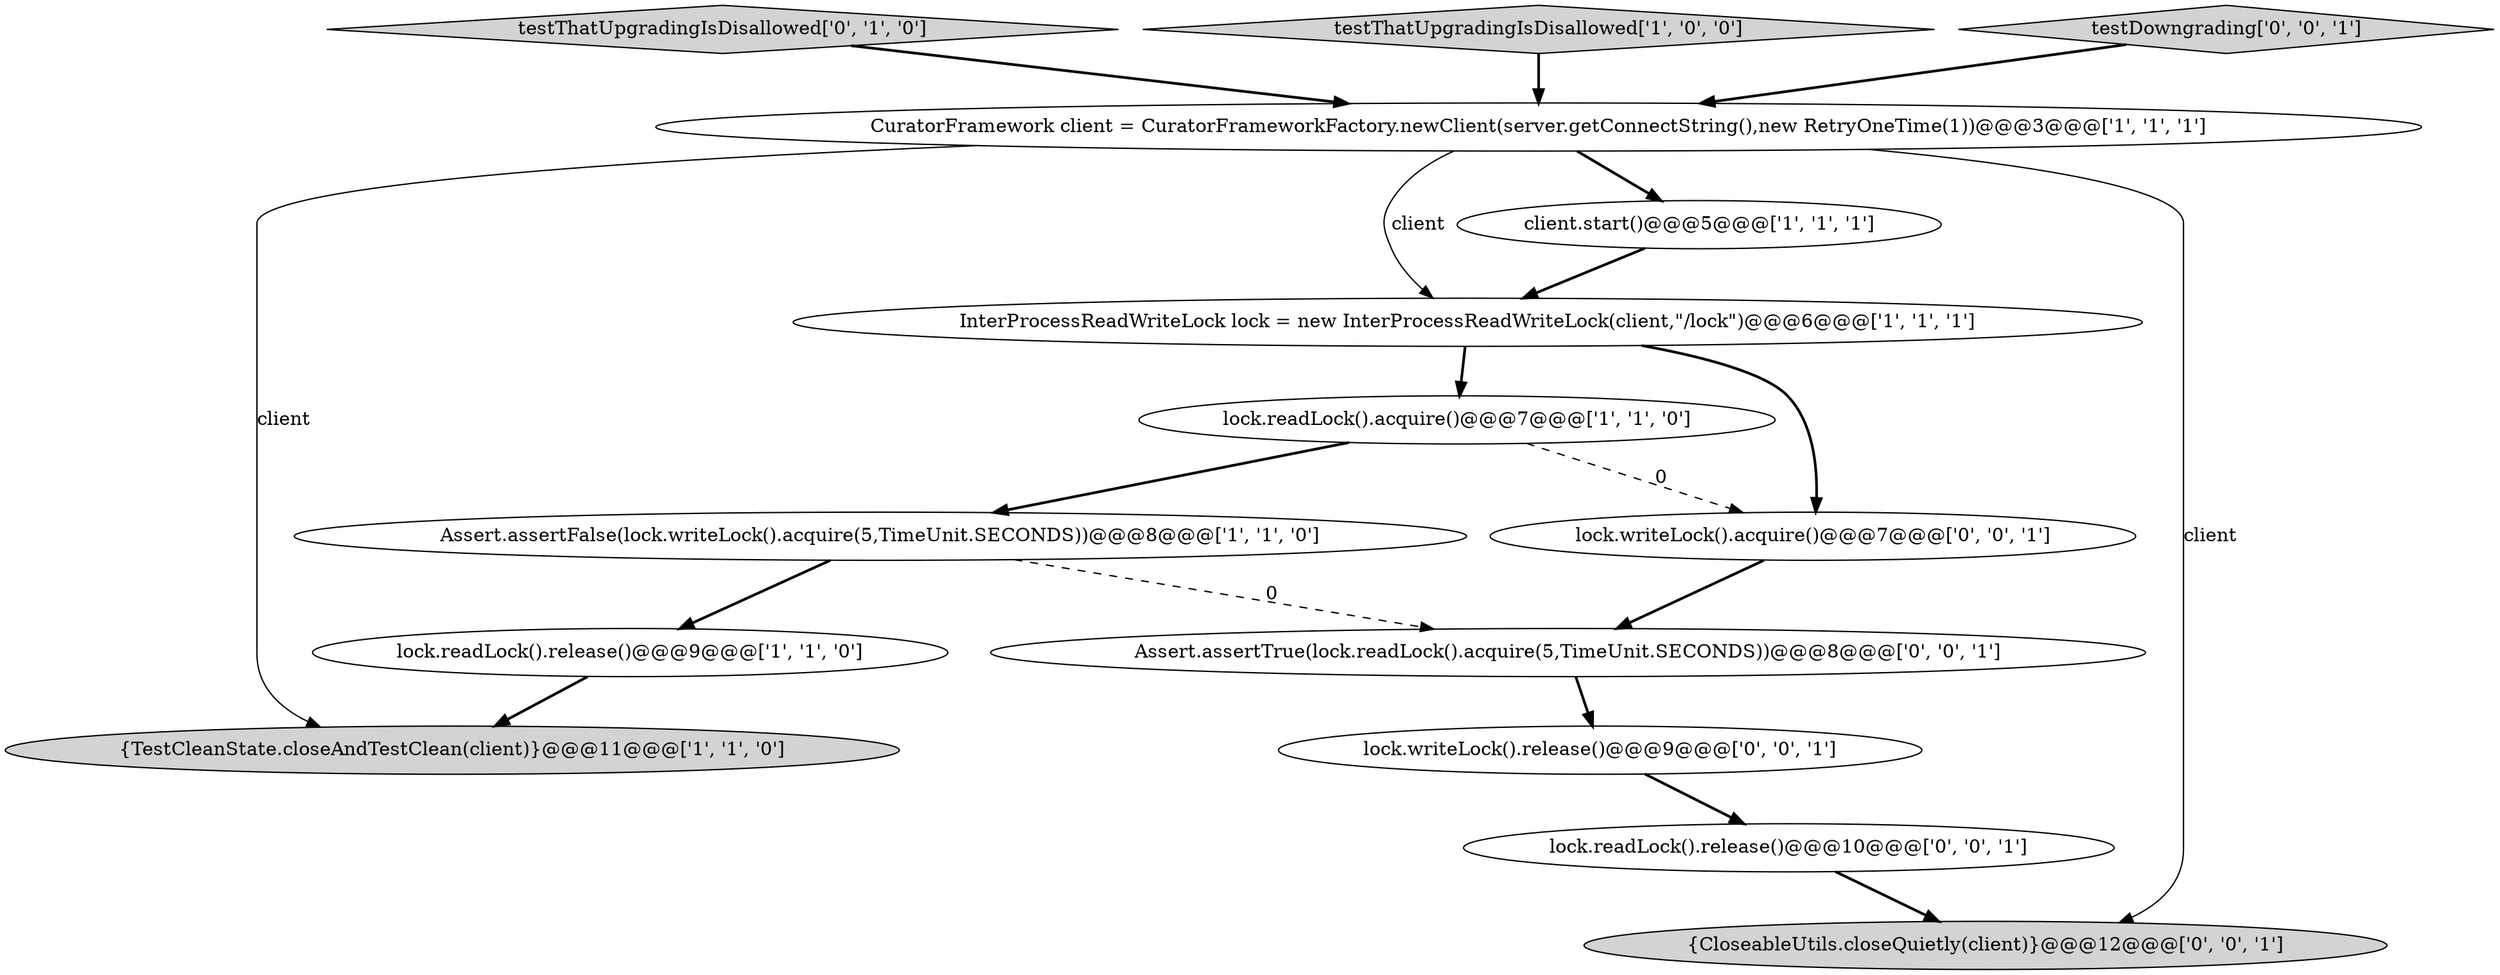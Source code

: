 digraph {
1 [style = filled, label = "InterProcessReadWriteLock lock = new InterProcessReadWriteLock(client,\"/lock\")@@@6@@@['1', '1', '1']", fillcolor = white, shape = ellipse image = "AAA0AAABBB1BBB"];
6 [style = filled, label = "lock.readLock().acquire()@@@7@@@['1', '1', '0']", fillcolor = white, shape = ellipse image = "AAA0AAABBB1BBB"];
12 [style = filled, label = "Assert.assertTrue(lock.readLock().acquire(5,TimeUnit.SECONDS))@@@8@@@['0', '0', '1']", fillcolor = white, shape = ellipse image = "AAA0AAABBB3BBB"];
4 [style = filled, label = "Assert.assertFalse(lock.writeLock().acquire(5,TimeUnit.SECONDS))@@@8@@@['1', '1', '0']", fillcolor = white, shape = ellipse image = "AAA0AAABBB1BBB"];
5 [style = filled, label = "CuratorFramework client = CuratorFrameworkFactory.newClient(server.getConnectString(),new RetryOneTime(1))@@@3@@@['1', '1', '1']", fillcolor = white, shape = ellipse image = "AAA0AAABBB1BBB"];
13 [style = filled, label = "lock.writeLock().release()@@@9@@@['0', '0', '1']", fillcolor = white, shape = ellipse image = "AAA0AAABBB3BBB"];
8 [style = filled, label = "testThatUpgradingIsDisallowed['0', '1', '0']", fillcolor = lightgray, shape = diamond image = "AAA0AAABBB2BBB"];
0 [style = filled, label = "client.start()@@@5@@@['1', '1', '1']", fillcolor = white, shape = ellipse image = "AAA0AAABBB1BBB"];
2 [style = filled, label = "{TestCleanState.closeAndTestClean(client)}@@@11@@@['1', '1', '0']", fillcolor = lightgray, shape = ellipse image = "AAA0AAABBB1BBB"];
11 [style = filled, label = "lock.writeLock().acquire()@@@7@@@['0', '0', '1']", fillcolor = white, shape = ellipse image = "AAA0AAABBB3BBB"];
3 [style = filled, label = "testThatUpgradingIsDisallowed['1', '0', '0']", fillcolor = lightgray, shape = diamond image = "AAA0AAABBB1BBB"];
7 [style = filled, label = "lock.readLock().release()@@@9@@@['1', '1', '0']", fillcolor = white, shape = ellipse image = "AAA0AAABBB1BBB"];
9 [style = filled, label = "{CloseableUtils.closeQuietly(client)}@@@12@@@['0', '0', '1']", fillcolor = lightgray, shape = ellipse image = "AAA0AAABBB3BBB"];
10 [style = filled, label = "testDowngrading['0', '0', '1']", fillcolor = lightgray, shape = diamond image = "AAA0AAABBB3BBB"];
14 [style = filled, label = "lock.readLock().release()@@@10@@@['0', '0', '1']", fillcolor = white, shape = ellipse image = "AAA0AAABBB3BBB"];
12->13 [style = bold, label=""];
6->4 [style = bold, label=""];
14->9 [style = bold, label=""];
3->5 [style = bold, label=""];
11->12 [style = bold, label=""];
1->6 [style = bold, label=""];
4->12 [style = dashed, label="0"];
10->5 [style = bold, label=""];
5->9 [style = solid, label="client"];
8->5 [style = bold, label=""];
5->0 [style = bold, label=""];
7->2 [style = bold, label=""];
0->1 [style = bold, label=""];
13->14 [style = bold, label=""];
5->2 [style = solid, label="client"];
4->7 [style = bold, label=""];
1->11 [style = bold, label=""];
6->11 [style = dashed, label="0"];
5->1 [style = solid, label="client"];
}
